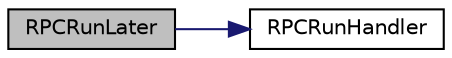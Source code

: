 digraph "RPCRunLater"
{
  edge [fontname="Helvetica",fontsize="10",labelfontname="Helvetica",labelfontsize="10"];
  node [fontname="Helvetica",fontsize="10",shape=record];
  rankdir="LR";
  Node320 [label="RPCRunLater",height=0.2,width=0.4,color="black", fillcolor="grey75", style="filled", fontcolor="black"];
  Node320 -> Node321 [color="midnightblue",fontsize="10",style="solid",fontname="Helvetica"];
  Node321 [label="RPCRunHandler",height=0.2,width=0.4,color="black", fillcolor="white", style="filled",URL="$d6/d76/rpcserver_8cpp.html#a930b142742ce0c89b650ade9e1cb49ad"];
}
